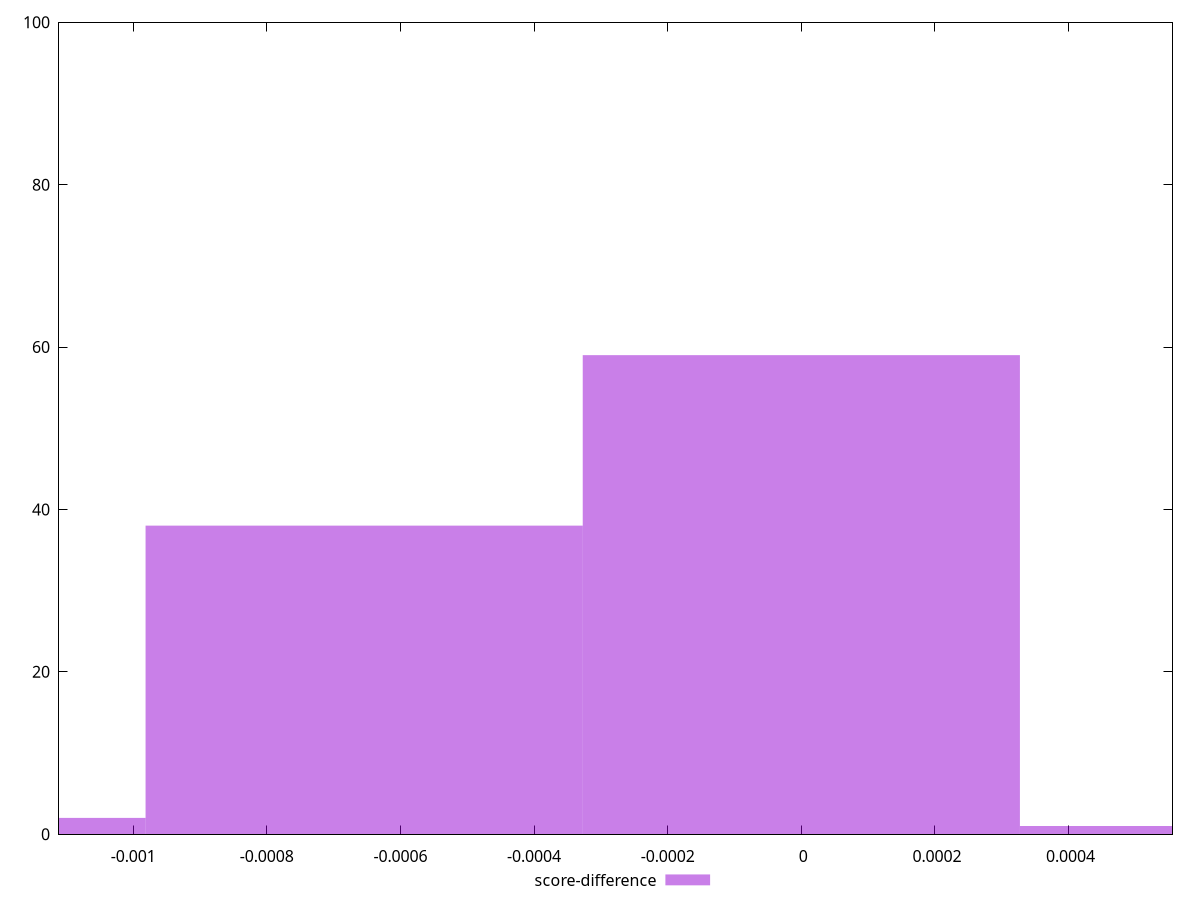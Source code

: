 reset

$scoreDifference <<EOF
0 59
-0.0006543604355390354 38
0.0006543604355390354 1
-0.0013087208710780708 2
EOF

set key outside below
set boxwidth 0.0006543604355390354
set xrange [-0.0011111111111111738:0.0005555555555555314]
set yrange [0:100]
set trange [0:100]
set style fill transparent solid 0.5 noborder
set terminal svg size 640, 490 enhanced background rgb 'white'
set output "report_00008_2021-01-22T20:58:29.167/uses-rel-preload/samples/pages+cached+nointeractive/score-difference/histogram.svg"

plot $scoreDifference title "score-difference" with boxes

reset
